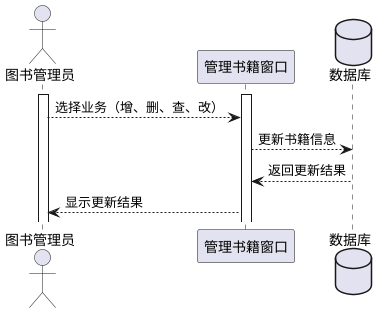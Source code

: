 @startuml 管理书籍
actor 图书管理员

activate 图书管理员
activate 管理书籍窗口
database 数据库

图书管理员 --> 管理书籍窗口: 选择业务（增、删、查、改）
管理书籍窗口 --> 数据库: 更新书籍信息
数据库 --> 管理书籍窗口: 返回更新结果
管理书籍窗口 --> 图书管理员: 显示更新结果

@enduml